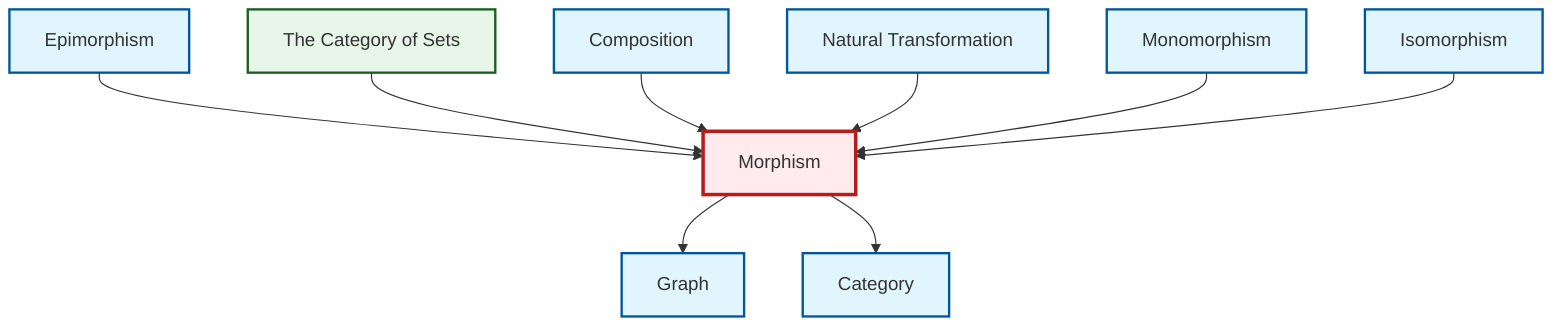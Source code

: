 graph TD
    classDef definition fill:#e1f5fe,stroke:#01579b,stroke-width:2px
    classDef theorem fill:#f3e5f5,stroke:#4a148c,stroke-width:2px
    classDef axiom fill:#fff3e0,stroke:#e65100,stroke-width:2px
    classDef example fill:#e8f5e9,stroke:#1b5e20,stroke-width:2px
    classDef current fill:#ffebee,stroke:#b71c1c,stroke-width:3px
    def-graph["Graph"]:::definition
    def-morphism["Morphism"]:::definition
    def-monomorphism["Monomorphism"]:::definition
    def-isomorphism["Isomorphism"]:::definition
    ex-set-category["The Category of Sets"]:::example
    def-category["Category"]:::definition
    def-epimorphism["Epimorphism"]:::definition
    def-natural-transformation["Natural Transformation"]:::definition
    def-composition["Composition"]:::definition
    def-epimorphism --> def-morphism
    ex-set-category --> def-morphism
    def-composition --> def-morphism
    def-natural-transformation --> def-morphism
    def-morphism --> def-graph
    def-morphism --> def-category
    def-monomorphism --> def-morphism
    def-isomorphism --> def-morphism
    class def-morphism current